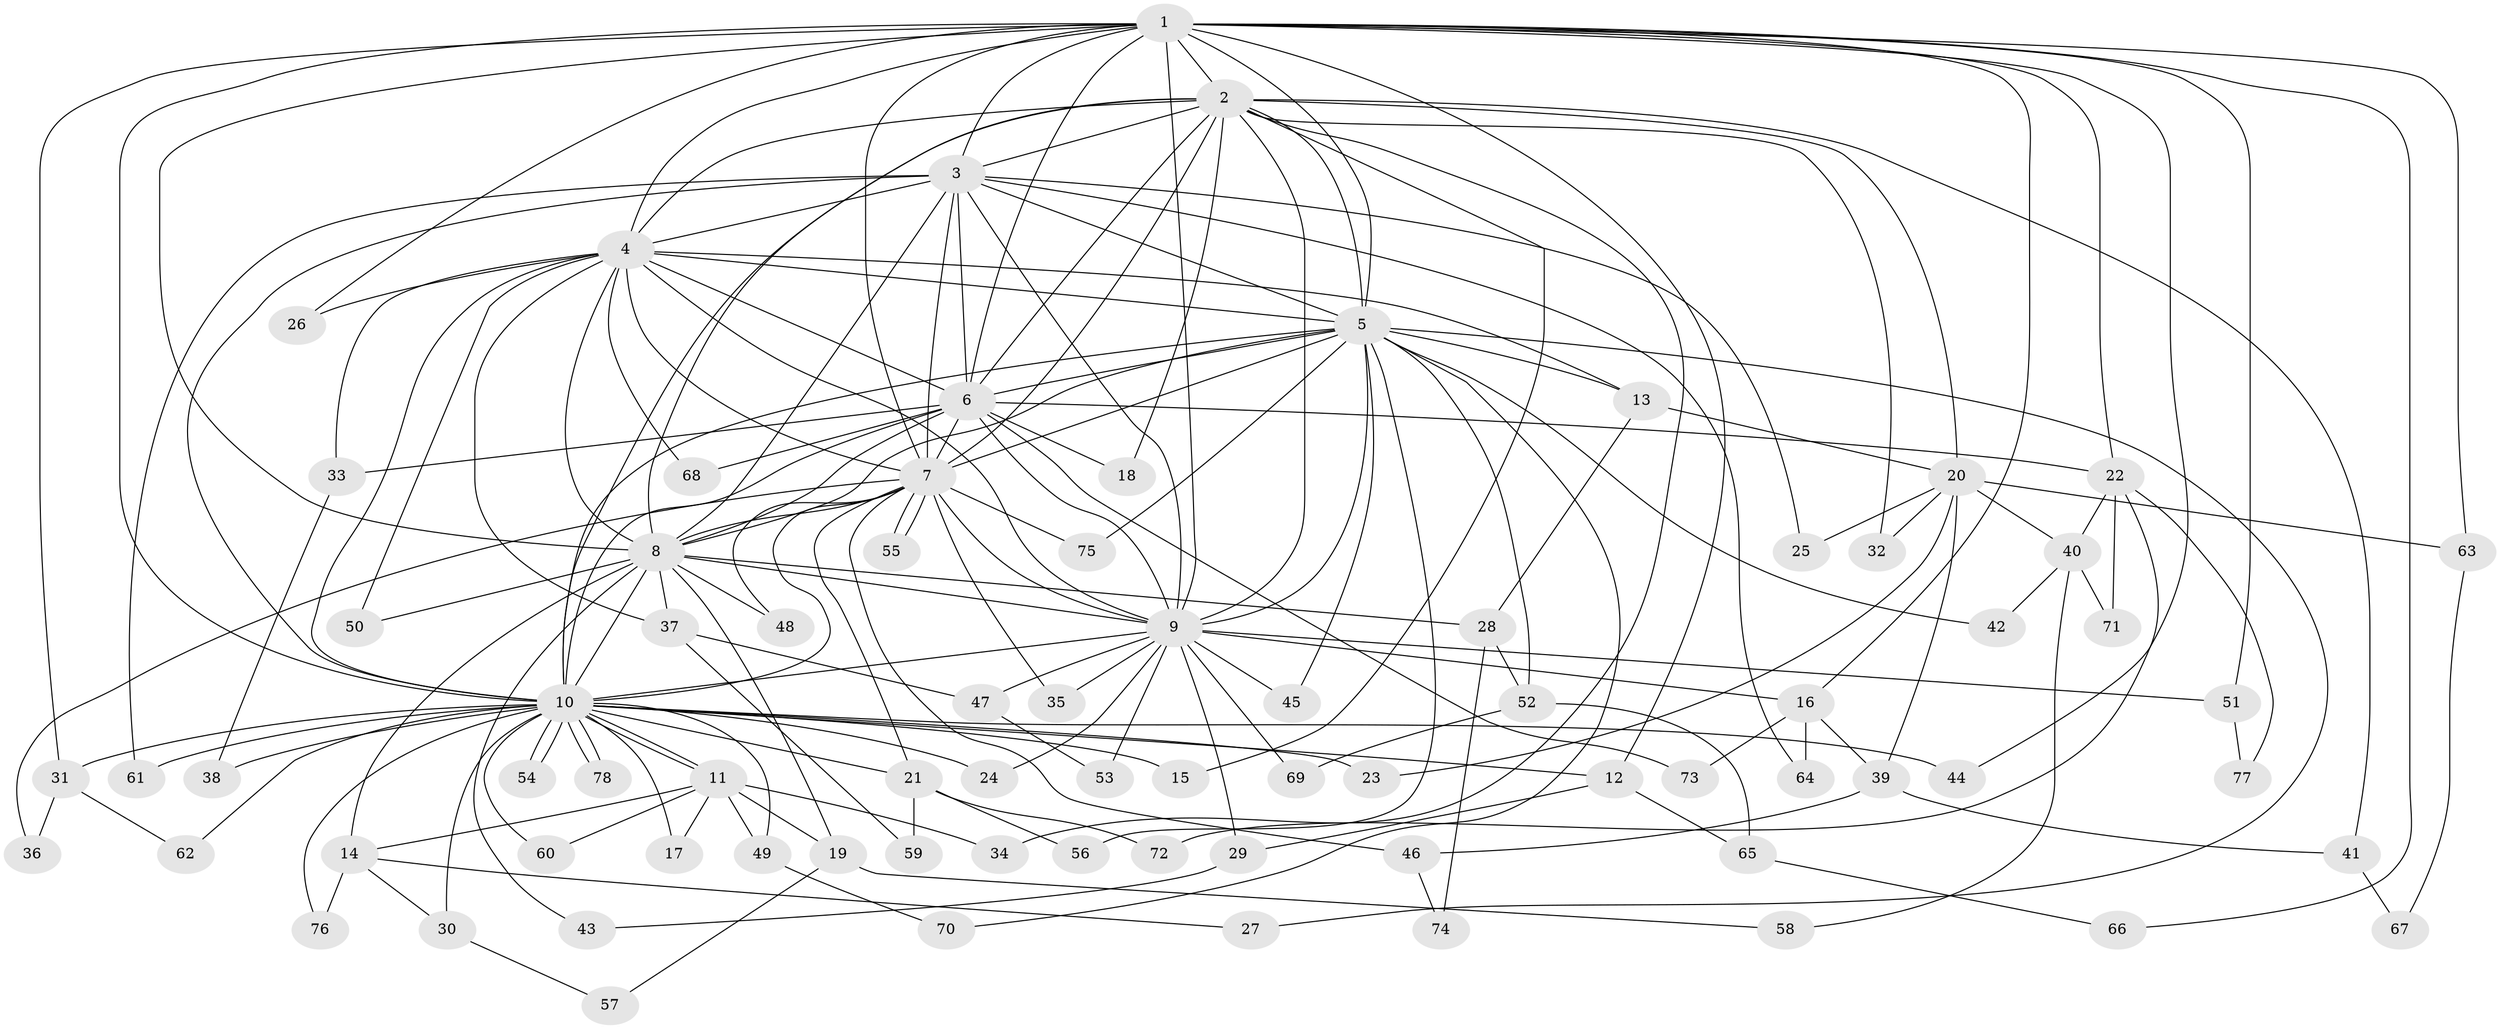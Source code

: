 // coarse degree distribution, {11: 0.125, 9: 0.08333333333333333, 10: 0.08333333333333333, 16: 0.041666666666666664, 6: 0.08333333333333333, 5: 0.16666666666666666, 7: 0.041666666666666664, 3: 0.08333333333333333, 4: 0.20833333333333334, 2: 0.08333333333333333}
// Generated by graph-tools (version 1.1) at 2025/49/03/04/25 22:49:29]
// undirected, 78 vertices, 181 edges
graph export_dot {
  node [color=gray90,style=filled];
  1;
  2;
  3;
  4;
  5;
  6;
  7;
  8;
  9;
  10;
  11;
  12;
  13;
  14;
  15;
  16;
  17;
  18;
  19;
  20;
  21;
  22;
  23;
  24;
  25;
  26;
  27;
  28;
  29;
  30;
  31;
  32;
  33;
  34;
  35;
  36;
  37;
  38;
  39;
  40;
  41;
  42;
  43;
  44;
  45;
  46;
  47;
  48;
  49;
  50;
  51;
  52;
  53;
  54;
  55;
  56;
  57;
  58;
  59;
  60;
  61;
  62;
  63;
  64;
  65;
  66;
  67;
  68;
  69;
  70;
  71;
  72;
  73;
  74;
  75;
  76;
  77;
  78;
  1 -- 2;
  1 -- 3;
  1 -- 4;
  1 -- 5;
  1 -- 6;
  1 -- 7;
  1 -- 8;
  1 -- 9;
  1 -- 10;
  1 -- 12;
  1 -- 16;
  1 -- 22;
  1 -- 26;
  1 -- 31;
  1 -- 44;
  1 -- 51;
  1 -- 63;
  1 -- 66;
  2 -- 3;
  2 -- 4;
  2 -- 5;
  2 -- 6;
  2 -- 7;
  2 -- 8;
  2 -- 9;
  2 -- 10;
  2 -- 15;
  2 -- 18;
  2 -- 20;
  2 -- 32;
  2 -- 34;
  2 -- 41;
  3 -- 4;
  3 -- 5;
  3 -- 6;
  3 -- 7;
  3 -- 8;
  3 -- 9;
  3 -- 10;
  3 -- 25;
  3 -- 61;
  3 -- 64;
  4 -- 5;
  4 -- 6;
  4 -- 7;
  4 -- 8;
  4 -- 9;
  4 -- 10;
  4 -- 13;
  4 -- 26;
  4 -- 33;
  4 -- 37;
  4 -- 50;
  4 -- 68;
  5 -- 6;
  5 -- 7;
  5 -- 8;
  5 -- 9;
  5 -- 10;
  5 -- 13;
  5 -- 27;
  5 -- 42;
  5 -- 45;
  5 -- 52;
  5 -- 56;
  5 -- 70;
  5 -- 75;
  6 -- 7;
  6 -- 8;
  6 -- 9;
  6 -- 10;
  6 -- 18;
  6 -- 22;
  6 -- 33;
  6 -- 68;
  6 -- 73;
  7 -- 8;
  7 -- 9;
  7 -- 10;
  7 -- 21;
  7 -- 35;
  7 -- 36;
  7 -- 46;
  7 -- 48;
  7 -- 55;
  7 -- 55;
  7 -- 75;
  8 -- 9;
  8 -- 10;
  8 -- 14;
  8 -- 19;
  8 -- 28;
  8 -- 37;
  8 -- 43;
  8 -- 48;
  8 -- 50;
  9 -- 10;
  9 -- 16;
  9 -- 24;
  9 -- 29;
  9 -- 35;
  9 -- 45;
  9 -- 47;
  9 -- 51;
  9 -- 53;
  9 -- 69;
  10 -- 11;
  10 -- 11;
  10 -- 12;
  10 -- 15;
  10 -- 17;
  10 -- 21;
  10 -- 23;
  10 -- 24;
  10 -- 30;
  10 -- 31;
  10 -- 38;
  10 -- 44;
  10 -- 49;
  10 -- 54;
  10 -- 54;
  10 -- 60;
  10 -- 61;
  10 -- 62;
  10 -- 76;
  10 -- 78;
  10 -- 78;
  11 -- 14;
  11 -- 17;
  11 -- 19;
  11 -- 34;
  11 -- 49;
  11 -- 60;
  12 -- 29;
  12 -- 65;
  13 -- 20;
  13 -- 28;
  14 -- 27;
  14 -- 30;
  14 -- 76;
  16 -- 39;
  16 -- 64;
  16 -- 73;
  19 -- 57;
  19 -- 58;
  20 -- 23;
  20 -- 25;
  20 -- 32;
  20 -- 39;
  20 -- 40;
  20 -- 63;
  21 -- 56;
  21 -- 59;
  21 -- 72;
  22 -- 40;
  22 -- 71;
  22 -- 72;
  22 -- 77;
  28 -- 52;
  28 -- 74;
  29 -- 43;
  30 -- 57;
  31 -- 36;
  31 -- 62;
  33 -- 38;
  37 -- 47;
  37 -- 59;
  39 -- 41;
  39 -- 46;
  40 -- 42;
  40 -- 58;
  40 -- 71;
  41 -- 67;
  46 -- 74;
  47 -- 53;
  49 -- 70;
  51 -- 77;
  52 -- 65;
  52 -- 69;
  63 -- 67;
  65 -- 66;
}
